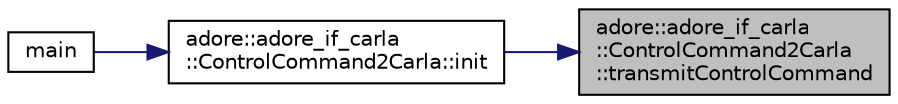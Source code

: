 digraph "adore::adore_if_carla::ControlCommand2Carla::transmitControlCommand"
{
 // LATEX_PDF_SIZE
  edge [fontname="Helvetica",fontsize="10",labelfontname="Helvetica",labelfontsize="10"];
  node [fontname="Helvetica",fontsize="10",shape=record];
  rankdir="RL";
  Node1 [label="adore::adore_if_carla\l::ControlCommand2Carla\l::transmitControlCommand",height=0.2,width=0.4,color="black", fillcolor="grey75", style="filled", fontcolor="black",tooltip=" "];
  Node1 -> Node2 [dir="back",color="midnightblue",fontsize="10",style="solid",fontname="Helvetica"];
  Node2 [label="adore::adore_if_carla\l::ControlCommand2Carla::init",height=0.2,width=0.4,color="black", fillcolor="white", style="filled",URL="$classadore_1_1adore__if__carla_1_1ControlCommand2Carla.html#a1f2703d28c5e86b1978bd5053475f16d",tooltip=" "];
  Node2 -> Node3 [dir="back",color="midnightblue",fontsize="10",style="solid",fontname="Helvetica"];
  Node3 [label="main",height=0.2,width=0.4,color="black", fillcolor="white", style="filled",URL="$controlcommand2carla_8cpp.html#a3c04138a5bfe5d72780bb7e82a18e627",tooltip=" "];
}
